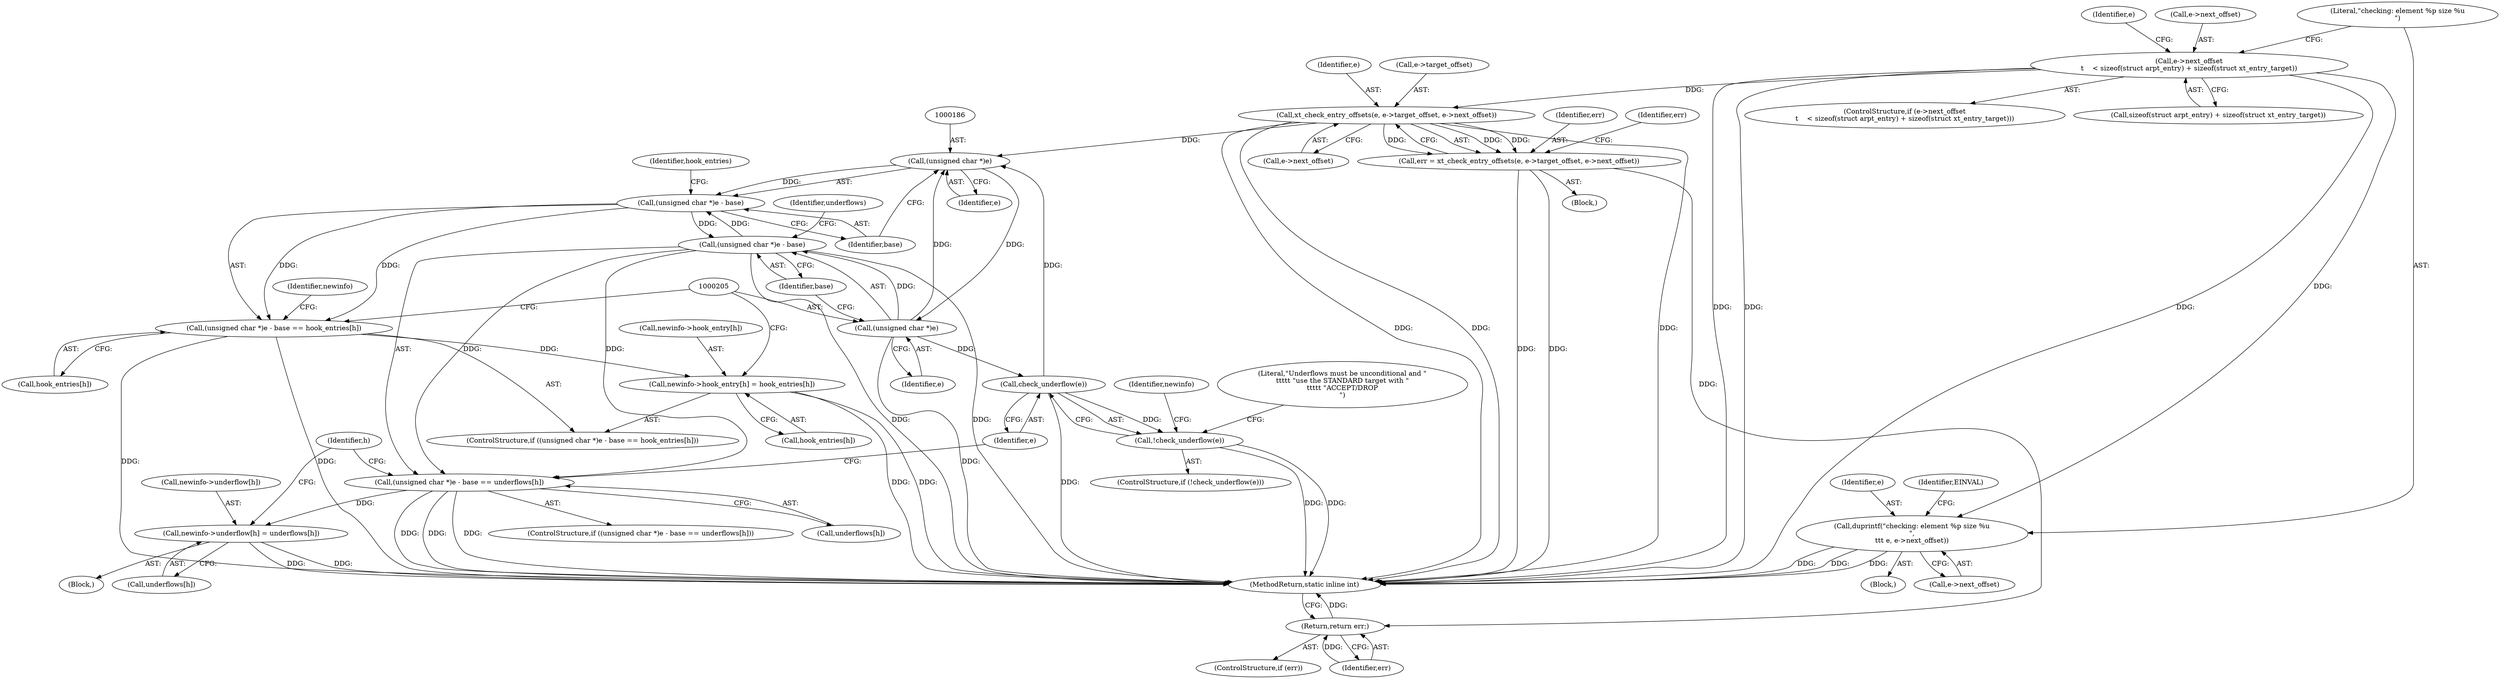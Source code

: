 digraph "1_linux_ce683e5f9d045e5d67d1312a42b359cb2ab2a13c_0@API" {
"1000121" [label="(Call,e->next_offset\n\t    < sizeof(struct arpt_entry) + sizeof(struct xt_entry_target))"];
"1000131" [label="(Call,duprintf(\"checking: element %p size %u\n\",\n\t\t\t e, e->next_offset))"];
"1000152" [label="(Call,xt_check_entry_offsets(e, e->target_offset, e->next_offset))"];
"1000150" [label="(Call,err = xt_check_entry_offsets(e, e->target_offset, e->next_offset))"];
"1000162" [label="(Return,return err;)"];
"1000185" [label="(Call,(unsigned char *)e)"];
"1000184" [label="(Call,(unsigned char *)e - base)"];
"1000183" [label="(Call,(unsigned char *)e - base == hook_entries[h])"];
"1000192" [label="(Call,newinfo->hook_entry[h] = hook_entries[h])"];
"1000203" [label="(Call,(unsigned char *)e - base)"];
"1000202" [label="(Call,(unsigned char *)e - base == underflows[h])"];
"1000222" [label="(Call,newinfo->underflow[h] = underflows[h])"];
"1000204" [label="(Call,(unsigned char *)e)"];
"1000214" [label="(Call,check_underflow(e))"];
"1000213" [label="(Call,!check_underflow(e))"];
"1000139" [label="(Identifier,EINVAL)"];
"1000182" [label="(ControlStructure,if ((unsigned char *)e - base == hook_entries[h]))"];
"1000188" [label="(Identifier,base)"];
"1000198" [label="(Call,hook_entries[h])"];
"1000122" [label="(Call,e->next_offset)"];
"1000151" [label="(Identifier,err)"];
"1000130" [label="(Block,)"];
"1000223" [label="(Call,newinfo->underflow[h])"];
"1000212" [label="(ControlStructure,if (!check_underflow(e)))"];
"1000215" [label="(Identifier,e)"];
"1000222" [label="(Call,newinfo->underflow[h] = underflows[h])"];
"1000157" [label="(Call,e->next_offset)"];
"1000206" [label="(Identifier,e)"];
"1000225" [label="(Identifier,newinfo)"];
"1000204" [label="(Call,(unsigned char *)e)"];
"1000213" [label="(Call,!check_underflow(e))"];
"1000110" [label="(Block,)"];
"1000189" [label="(Call,hook_entries[h])"];
"1000120" [label="(ControlStructure,if (e->next_offset\n\t    < sizeof(struct arpt_entry) + sizeof(struct xt_entry_target)))"];
"1000184" [label="(Call,(unsigned char *)e - base)"];
"1000161" [label="(Identifier,err)"];
"1000190" [label="(Identifier,hook_entries)"];
"1000160" [label="(ControlStructure,if (err))"];
"1000214" [label="(Call,check_underflow(e))"];
"1000203" [label="(Call,(unsigned char *)e - base)"];
"1000211" [label="(Block,)"];
"1000183" [label="(Call,(unsigned char *)e - base == hook_entries[h])"];
"1000153" [label="(Identifier,e)"];
"1000133" [label="(Identifier,e)"];
"1000131" [label="(Call,duprintf(\"checking: element %p size %u\n\",\n\t\t\t e, e->next_offset))"];
"1000207" [label="(Identifier,base)"];
"1000125" [label="(Call,sizeof(struct arpt_entry) + sizeof(struct xt_entry_target))"];
"1000162" [label="(Return,return err;)"];
"1000187" [label="(Identifier,e)"];
"1000163" [label="(Identifier,err)"];
"1000228" [label="(Call,underflows[h])"];
"1000202" [label="(Call,(unsigned char *)e - base == underflows[h])"];
"1000195" [label="(Identifier,newinfo)"];
"1000154" [label="(Call,e->target_offset)"];
"1000201" [label="(ControlStructure,if ((unsigned char *)e - base == underflows[h]))"];
"1000134" [label="(Call,e->next_offset)"];
"1000192" [label="(Call,newinfo->hook_entry[h] = hook_entries[h])"];
"1000132" [label="(Literal,\"checking: element %p size %u\n\")"];
"1000152" [label="(Call,xt_check_entry_offsets(e, e->target_offset, e->next_offset))"];
"1000145" [label="(Identifier,e)"];
"1000218" [label="(Literal,\"Underflows must be unconditional and \"\n\t\t\t\t\t \"use the STANDARD target with \"\n\t\t\t\t\t \"ACCEPT/DROP\n\")"];
"1000209" [label="(Identifier,underflows)"];
"1000150" [label="(Call,err = xt_check_entry_offsets(e, e->target_offset, e->next_offset))"];
"1000172" [label="(Identifier,h)"];
"1000185" [label="(Call,(unsigned char *)e)"];
"1000208" [label="(Call,underflows[h])"];
"1000193" [label="(Call,newinfo->hook_entry[h])"];
"1000121" [label="(Call,e->next_offset\n\t    < sizeof(struct arpt_entry) + sizeof(struct xt_entry_target))"];
"1000239" [label="(MethodReturn,static inline int)"];
"1000121" -> "1000120"  [label="AST: "];
"1000121" -> "1000125"  [label="CFG: "];
"1000122" -> "1000121"  [label="AST: "];
"1000125" -> "1000121"  [label="AST: "];
"1000132" -> "1000121"  [label="CFG: "];
"1000145" -> "1000121"  [label="CFG: "];
"1000121" -> "1000239"  [label="DDG: "];
"1000121" -> "1000239"  [label="DDG: "];
"1000121" -> "1000239"  [label="DDG: "];
"1000121" -> "1000131"  [label="DDG: "];
"1000121" -> "1000152"  [label="DDG: "];
"1000131" -> "1000130"  [label="AST: "];
"1000131" -> "1000134"  [label="CFG: "];
"1000132" -> "1000131"  [label="AST: "];
"1000133" -> "1000131"  [label="AST: "];
"1000134" -> "1000131"  [label="AST: "];
"1000139" -> "1000131"  [label="CFG: "];
"1000131" -> "1000239"  [label="DDG: "];
"1000131" -> "1000239"  [label="DDG: "];
"1000131" -> "1000239"  [label="DDG: "];
"1000152" -> "1000150"  [label="AST: "];
"1000152" -> "1000157"  [label="CFG: "];
"1000153" -> "1000152"  [label="AST: "];
"1000154" -> "1000152"  [label="AST: "];
"1000157" -> "1000152"  [label="AST: "];
"1000150" -> "1000152"  [label="CFG: "];
"1000152" -> "1000239"  [label="DDG: "];
"1000152" -> "1000239"  [label="DDG: "];
"1000152" -> "1000239"  [label="DDG: "];
"1000152" -> "1000150"  [label="DDG: "];
"1000152" -> "1000150"  [label="DDG: "];
"1000152" -> "1000150"  [label="DDG: "];
"1000152" -> "1000185"  [label="DDG: "];
"1000150" -> "1000110"  [label="AST: "];
"1000151" -> "1000150"  [label="AST: "];
"1000161" -> "1000150"  [label="CFG: "];
"1000150" -> "1000239"  [label="DDG: "];
"1000150" -> "1000239"  [label="DDG: "];
"1000150" -> "1000162"  [label="DDG: "];
"1000162" -> "1000160"  [label="AST: "];
"1000162" -> "1000163"  [label="CFG: "];
"1000163" -> "1000162"  [label="AST: "];
"1000239" -> "1000162"  [label="CFG: "];
"1000162" -> "1000239"  [label="DDG: "];
"1000163" -> "1000162"  [label="DDG: "];
"1000185" -> "1000184"  [label="AST: "];
"1000185" -> "1000187"  [label="CFG: "];
"1000186" -> "1000185"  [label="AST: "];
"1000187" -> "1000185"  [label="AST: "];
"1000188" -> "1000185"  [label="CFG: "];
"1000185" -> "1000184"  [label="DDG: "];
"1000204" -> "1000185"  [label="DDG: "];
"1000214" -> "1000185"  [label="DDG: "];
"1000185" -> "1000204"  [label="DDG: "];
"1000184" -> "1000183"  [label="AST: "];
"1000184" -> "1000188"  [label="CFG: "];
"1000188" -> "1000184"  [label="AST: "];
"1000190" -> "1000184"  [label="CFG: "];
"1000184" -> "1000183"  [label="DDG: "];
"1000184" -> "1000183"  [label="DDG: "];
"1000203" -> "1000184"  [label="DDG: "];
"1000184" -> "1000203"  [label="DDG: "];
"1000183" -> "1000182"  [label="AST: "];
"1000183" -> "1000189"  [label="CFG: "];
"1000189" -> "1000183"  [label="AST: "];
"1000195" -> "1000183"  [label="CFG: "];
"1000205" -> "1000183"  [label="CFG: "];
"1000183" -> "1000239"  [label="DDG: "];
"1000183" -> "1000239"  [label="DDG: "];
"1000183" -> "1000192"  [label="DDG: "];
"1000192" -> "1000182"  [label="AST: "];
"1000192" -> "1000198"  [label="CFG: "];
"1000193" -> "1000192"  [label="AST: "];
"1000198" -> "1000192"  [label="AST: "];
"1000205" -> "1000192"  [label="CFG: "];
"1000192" -> "1000239"  [label="DDG: "];
"1000192" -> "1000239"  [label="DDG: "];
"1000203" -> "1000202"  [label="AST: "];
"1000203" -> "1000207"  [label="CFG: "];
"1000204" -> "1000203"  [label="AST: "];
"1000207" -> "1000203"  [label="AST: "];
"1000209" -> "1000203"  [label="CFG: "];
"1000203" -> "1000239"  [label="DDG: "];
"1000203" -> "1000239"  [label="DDG: "];
"1000203" -> "1000202"  [label="DDG: "];
"1000203" -> "1000202"  [label="DDG: "];
"1000204" -> "1000203"  [label="DDG: "];
"1000202" -> "1000201"  [label="AST: "];
"1000202" -> "1000208"  [label="CFG: "];
"1000208" -> "1000202"  [label="AST: "];
"1000215" -> "1000202"  [label="CFG: "];
"1000172" -> "1000202"  [label="CFG: "];
"1000202" -> "1000239"  [label="DDG: "];
"1000202" -> "1000239"  [label="DDG: "];
"1000202" -> "1000239"  [label="DDG: "];
"1000202" -> "1000222"  [label="DDG: "];
"1000222" -> "1000211"  [label="AST: "];
"1000222" -> "1000228"  [label="CFG: "];
"1000223" -> "1000222"  [label="AST: "];
"1000228" -> "1000222"  [label="AST: "];
"1000172" -> "1000222"  [label="CFG: "];
"1000222" -> "1000239"  [label="DDG: "];
"1000222" -> "1000239"  [label="DDG: "];
"1000204" -> "1000206"  [label="CFG: "];
"1000205" -> "1000204"  [label="AST: "];
"1000206" -> "1000204"  [label="AST: "];
"1000207" -> "1000204"  [label="CFG: "];
"1000204" -> "1000239"  [label="DDG: "];
"1000204" -> "1000214"  [label="DDG: "];
"1000214" -> "1000213"  [label="AST: "];
"1000214" -> "1000215"  [label="CFG: "];
"1000215" -> "1000214"  [label="AST: "];
"1000213" -> "1000214"  [label="CFG: "];
"1000214" -> "1000239"  [label="DDG: "];
"1000214" -> "1000213"  [label="DDG: "];
"1000213" -> "1000212"  [label="AST: "];
"1000218" -> "1000213"  [label="CFG: "];
"1000225" -> "1000213"  [label="CFG: "];
"1000213" -> "1000239"  [label="DDG: "];
"1000213" -> "1000239"  [label="DDG: "];
}
